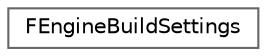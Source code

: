 digraph "Graphical Class Hierarchy"
{
 // INTERACTIVE_SVG=YES
 // LATEX_PDF_SIZE
  bgcolor="transparent";
  edge [fontname=Helvetica,fontsize=10,labelfontname=Helvetica,labelfontsize=10];
  node [fontname=Helvetica,fontsize=10,shape=box,height=0.2,width=0.4];
  rankdir="LR";
  Node0 [id="Node000000",label="FEngineBuildSettings",height=0.2,width=0.4,color="grey40", fillcolor="white", style="filled",URL="$da/d23/classFEngineBuildSettings.html",tooltip=" "];
}
